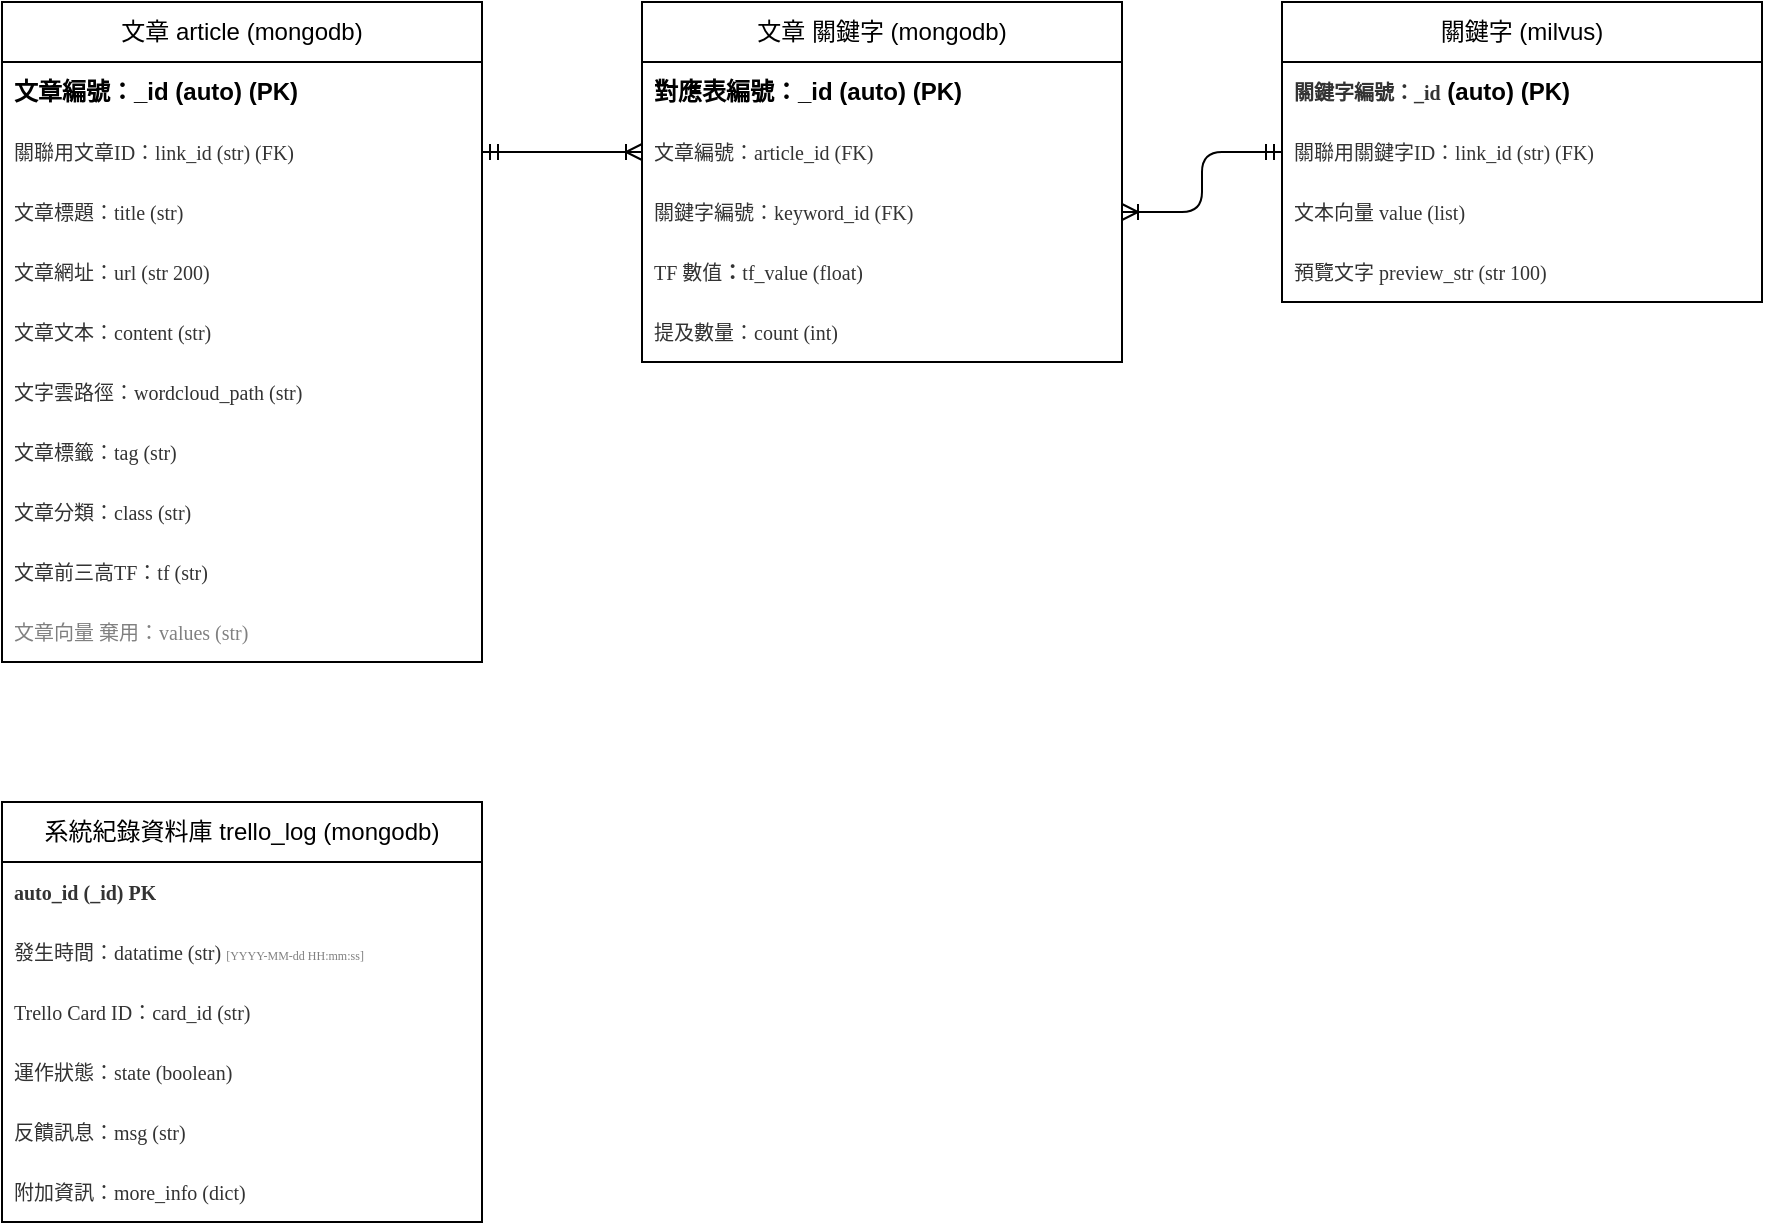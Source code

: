 <mxfile>
    <diagram id="wi_4JhkGPKnoogizR9zR" name="第1頁">
        <mxGraphModel dx="325" dy="224" grid="1" gridSize="10" guides="1" tooltips="1" connect="1" arrows="1" fold="1" page="1" pageScale="1" pageWidth="827" pageHeight="1169" math="0" shadow="0">
            <root>
                <mxCell id="0"/>
                <mxCell id="1" parent="0"/>
                <mxCell id="2" value="文章 article (mongodb)" style="swimlane;fontStyle=0;childLayout=stackLayout;horizontal=1;startSize=30;horizontalStack=0;resizeParent=1;resizeParentMax=0;resizeLast=0;collapsible=1;marginBottom=0;whiteSpace=wrap;html=1;fillColor=#FFFFFF;gradientColor=none;swimlaneFillColor=#FFFFFF;" vertex="1" parent="1">
                    <mxGeometry x="40" y="280" width="240" height="330" as="geometry"/>
                </mxCell>
                <mxCell id="3" value="文章編號：_id (auto) (PK)" style="text;strokeColor=none;fillColor=none;align=left;verticalAlign=middle;spacingLeft=4;spacingRight=4;overflow=hidden;points=[[0,0.5],[1,0.5]];portConstraint=eastwest;rotatable=0;whiteSpace=wrap;html=1;fontStyle=1" vertex="1" parent="2">
                    <mxGeometry y="30" width="240" height="30" as="geometry"/>
                </mxCell>
                <mxCell id="4" value="&lt;span style=&quot;color: rgb(51, 51, 51); font-family: Verdana; font-size: 10px;&quot;&gt;關聯用文章ID：link_id&amp;nbsp;(str) (FK)&lt;/span&gt;" style="text;strokeColor=none;fillColor=none;align=left;verticalAlign=middle;spacingLeft=4;spacingRight=4;overflow=hidden;points=[[0,0.5],[1,0.5]];portConstraint=eastwest;rotatable=0;whiteSpace=wrap;html=1;" vertex="1" parent="2">
                    <mxGeometry y="60" width="240" height="30" as="geometry"/>
                </mxCell>
                <mxCell id="6" value="&lt;span style=&quot;color: rgb(51, 51, 51); font-family: Verdana; font-size: 10px;&quot;&gt;文章標題：&lt;/span&gt;&lt;span style=&quot;color: rgb(51, 51, 51); font-family: Verdana; font-size: 10px;&quot;&gt;title&amp;nbsp;(str)&lt;/span&gt;" style="text;strokeColor=none;fillColor=none;align=left;verticalAlign=middle;spacingLeft=4;spacingRight=4;overflow=hidden;points=[[0,0.5],[1,0.5]];portConstraint=eastwest;rotatable=0;whiteSpace=wrap;html=1;" vertex="1" parent="2">
                    <mxGeometry y="90" width="240" height="30" as="geometry"/>
                </mxCell>
                <mxCell id="7" value="&lt;span style=&quot;border-color: var(--border-color); color: rgb(51, 51, 51); font-family: Verdana; font-size: 10px;&quot;&gt;文章網址：url&lt;/span&gt;&lt;font style=&quot;border-color: var(--border-color); color: rgb(51, 51, 51); font-family: Verdana; font-size: 10px;&quot;&gt;&amp;nbsp;(str 200)&lt;/font&gt;" style="text;strokeColor=none;fillColor=none;align=left;verticalAlign=middle;spacingLeft=4;spacingRight=4;overflow=hidden;points=[[0,0.5],[1,0.5]];portConstraint=eastwest;rotatable=0;whiteSpace=wrap;html=1;" vertex="1" parent="2">
                    <mxGeometry y="120" width="240" height="30" as="geometry"/>
                </mxCell>
                <mxCell id="8" value="&lt;span style=&quot;border-color: var(--border-color); color: rgb(51, 51, 51); font-family: Verdana; font-size: 10px;&quot;&gt;文章文本：content&amp;nbsp;&lt;/span&gt;&lt;font style=&quot;border-color: var(--border-color); color: rgb(51, 51, 51); font-family: Verdana; font-size: 10px;&quot;&gt;(str)&lt;/font&gt;" style="text;strokeColor=none;fillColor=none;align=left;verticalAlign=middle;spacingLeft=4;spacingRight=4;overflow=hidden;points=[[0,0.5],[1,0.5]];portConstraint=eastwest;rotatable=0;whiteSpace=wrap;html=1;" vertex="1" parent="2">
                    <mxGeometry y="150" width="240" height="30" as="geometry"/>
                </mxCell>
                <mxCell id="15" value="&lt;span style=&quot;border-color: var(--border-color); color: rgb(51, 51, 51); font-family: Verdana; font-size: 10px;&quot;&gt;文字雲路徑：wordcloud_path&lt;/span&gt;&lt;font style=&quot;border-color: var(--border-color); color: rgb(51, 51, 51); font-family: Verdana; font-size: 10px;&quot;&gt;&amp;nbsp;(str)&lt;/font&gt;" style="text;strokeColor=none;fillColor=none;align=left;verticalAlign=middle;spacingLeft=4;spacingRight=4;overflow=hidden;points=[[0,0.5],[1,0.5]];portConstraint=eastwest;rotatable=0;whiteSpace=wrap;html=1;" vertex="1" parent="2">
                    <mxGeometry y="180" width="240" height="30" as="geometry"/>
                </mxCell>
                <mxCell id="11" value="&lt;span style=&quot;border-color: var(--border-color); color: rgb(51, 51, 51); font-family: Verdana; font-size: 10px;&quot;&gt;文章標籤：tag&amp;nbsp;&lt;/span&gt;&lt;font style=&quot;border-color: var(--border-color); color: rgb(51, 51, 51); font-family: Verdana; font-size: 10px;&quot;&gt;(str)&lt;/font&gt;" style="text;strokeColor=none;fillColor=none;align=left;verticalAlign=middle;spacingLeft=4;spacingRight=4;overflow=hidden;points=[[0,0.5],[1,0.5]];portConstraint=eastwest;rotatable=0;whiteSpace=wrap;html=1;" vertex="1" parent="2">
                    <mxGeometry y="210" width="240" height="30" as="geometry"/>
                </mxCell>
                <mxCell id="14" value="&lt;span style=&quot;border-color: var(--border-color); color: rgb(51, 51, 51); font-family: Verdana; font-size: 10px;&quot;&gt;文章分類：class&amp;nbsp;&lt;/span&gt;&lt;font style=&quot;border-color: var(--border-color); color: rgb(51, 51, 51); font-family: Verdana; font-size: 10px;&quot;&gt;(str)&lt;/font&gt;" style="text;strokeColor=none;fillColor=none;align=left;verticalAlign=middle;spacingLeft=4;spacingRight=4;overflow=hidden;points=[[0,0.5],[1,0.5]];portConstraint=eastwest;rotatable=0;whiteSpace=wrap;html=1;" vertex="1" parent="2">
                    <mxGeometry y="240" width="240" height="30" as="geometry"/>
                </mxCell>
                <mxCell id="12" value="&lt;span style=&quot;border-color: var(--border-color); color: rgb(51, 51, 51); font-family: Verdana; font-size: 10px;&quot;&gt;文章前三高TF：tf&amp;nbsp;&lt;/span&gt;&lt;font style=&quot;border-color: var(--border-color); color: rgb(51, 51, 51); font-family: Verdana; font-size: 10px;&quot;&gt;(str)&lt;/font&gt;" style="text;strokeColor=none;fillColor=none;align=left;verticalAlign=middle;spacingLeft=4;spacingRight=4;overflow=hidden;points=[[0,0.5],[1,0.5]];portConstraint=eastwest;rotatable=0;whiteSpace=wrap;html=1;" vertex="1" parent="2">
                    <mxGeometry y="270" width="240" height="30" as="geometry"/>
                </mxCell>
                <mxCell id="10" value="&lt;span style=&quot;border-color: var(--border-color); font-family: Verdana; font-size: 10px;&quot;&gt;文章向量 棄用：values&amp;nbsp;&lt;/span&gt;&lt;font style=&quot;border-color: var(--border-color); font-family: Verdana; font-size: 10px;&quot;&gt;(str)&lt;/font&gt;" style="text;strokeColor=none;fillColor=none;align=left;verticalAlign=middle;spacingLeft=4;spacingRight=4;overflow=hidden;points=[[0,0.5],[1,0.5]];portConstraint=eastwest;rotatable=0;whiteSpace=wrap;html=1;fontColor=#808080;" vertex="1" parent="2">
                    <mxGeometry y="300" width="240" height="30" as="geometry"/>
                </mxCell>
                <mxCell id="16" value="文章 關鍵字 (mongodb)" style="swimlane;fontStyle=0;childLayout=stackLayout;horizontal=1;startSize=30;horizontalStack=0;resizeParent=1;resizeParentMax=0;resizeLast=0;collapsible=1;marginBottom=0;whiteSpace=wrap;html=1;swimlaneFillColor=#FFFFFF;" vertex="1" parent="1">
                    <mxGeometry x="360" y="280" width="240" height="180" as="geometry"/>
                </mxCell>
                <mxCell id="51" value="對應表編號：_id (auto) (PK)" style="text;strokeColor=none;fillColor=none;align=left;verticalAlign=middle;spacingLeft=4;spacingRight=4;overflow=hidden;points=[[0,0.5],[1,0.5]];portConstraint=eastwest;rotatable=0;whiteSpace=wrap;html=1;fontStyle=1" vertex="1" parent="16">
                    <mxGeometry y="30" width="240" height="30" as="geometry"/>
                </mxCell>
                <mxCell id="24" value="&lt;font face=&quot;Verdana&quot; color=&quot;#333333&quot;&gt;&lt;span style=&quot;font-size: 10px;&quot;&gt;文章編號：article_id (FK)&lt;/span&gt;&lt;/font&gt;" style="text;strokeColor=none;fillColor=none;align=left;verticalAlign=middle;spacingLeft=4;spacingRight=4;overflow=hidden;points=[[0,0.5],[1,0.5]];portConstraint=eastwest;rotatable=0;whiteSpace=wrap;html=1;fontStyle=0" vertex="1" parent="16">
                    <mxGeometry y="60" width="240" height="30" as="geometry"/>
                </mxCell>
                <mxCell id="25" value="&lt;font face=&quot;Verdana&quot; color=&quot;#333333&quot;&gt;&lt;span style=&quot;font-size: 10px;&quot;&gt;關鍵字編號&lt;/span&gt;&lt;/font&gt;&lt;span style=&quot;color: rgb(51, 51, 51); font-family: Verdana; font-size: 10px;&quot;&gt;：&lt;/span&gt;&lt;font face=&quot;Verdana&quot; color=&quot;#333333&quot;&gt;&lt;span style=&quot;font-size: 10px;&quot;&gt;keyword_id (FK)&lt;/span&gt;&lt;/font&gt;" style="text;strokeColor=none;fillColor=none;align=left;verticalAlign=middle;spacingLeft=4;spacingRight=4;overflow=hidden;points=[[0,0.5],[1,0.5]];portConstraint=eastwest;rotatable=0;whiteSpace=wrap;html=1;fontStyle=0" vertex="1" parent="16">
                    <mxGeometry y="90" width="240" height="30" as="geometry"/>
                </mxCell>
                <mxCell id="26" value="&lt;font face=&quot;Verdana&quot; color=&quot;#333333&quot;&gt;&lt;span style=&quot;font-size: 10px;&quot;&gt;TF 數值&lt;/span&gt;&lt;/font&gt;&lt;span style=&quot;color: rgb(51, 51, 51); font-family: Verdana; font-size: 10px; font-weight: 700;&quot;&gt;：&lt;/span&gt;&lt;font face=&quot;Verdana&quot; color=&quot;#333333&quot;&gt;&lt;span style=&quot;font-size: 10px;&quot;&gt;tf_value (float)&lt;/span&gt;&lt;/font&gt;" style="text;strokeColor=none;fillColor=none;align=left;verticalAlign=middle;spacingLeft=4;spacingRight=4;overflow=hidden;points=[[0,0.5],[1,0.5]];portConstraint=eastwest;rotatable=0;whiteSpace=wrap;html=1;" vertex="1" parent="16">
                    <mxGeometry y="120" width="240" height="30" as="geometry"/>
                </mxCell>
                <mxCell id="27" value="&lt;font style=&quot;&quot; face=&quot;Verdana&quot; color=&quot;#333333&quot;&gt;&lt;span style=&quot;font-size: 10px;&quot;&gt;提及數量&lt;/span&gt;&lt;/font&gt;&lt;span style=&quot;color: rgb(51, 51, 51); font-family: Verdana; font-size: 10px;&quot;&gt;：count (int)&lt;/span&gt;" style="text;strokeColor=none;fillColor=none;align=left;verticalAlign=middle;spacingLeft=4;spacingRight=4;overflow=hidden;points=[[0,0.5],[1,0.5]];portConstraint=eastwest;rotatable=0;whiteSpace=wrap;html=1;" vertex="1" parent="16">
                    <mxGeometry y="150" width="240" height="30" as="geometry"/>
                </mxCell>
                <mxCell id="29" value="關鍵字 (milvus)" style="swimlane;fontStyle=0;childLayout=stackLayout;horizontal=1;startSize=30;horizontalStack=0;resizeParent=1;resizeParentMax=0;resizeLast=0;collapsible=1;marginBottom=0;whiteSpace=wrap;html=1;fillColor=#FFFFFF;swimlaneFillColor=#FFFFFF;" vertex="1" parent="1">
                    <mxGeometry x="680" y="280" width="240" height="150" as="geometry"/>
                </mxCell>
                <mxCell id="31" value="&lt;font face=&quot;Verdana&quot; color=&quot;#333333&quot;&gt;&lt;span style=&quot;font-size: 10px;&quot;&gt;關鍵字編號：_id&lt;/span&gt;&lt;/font&gt;&amp;nbsp;(auto) (PK)" style="text;strokeColor=none;fillColor=none;align=left;verticalAlign=middle;spacingLeft=4;spacingRight=4;overflow=hidden;points=[[0,0.5],[1,0.5]];portConstraint=eastwest;rotatable=0;whiteSpace=wrap;html=1;fontStyle=1" vertex="1" parent="29">
                    <mxGeometry y="30" width="240" height="30" as="geometry"/>
                </mxCell>
                <mxCell id="50" value="&lt;span style=&quot;color: rgb(51, 51, 51); font-family: Verdana; font-size: 10px;&quot;&gt;關聯用&lt;/span&gt;&lt;span style=&quot;color: rgb(51, 51, 51); font-family: Verdana; font-size: 10px;&quot;&gt;關鍵字&lt;/span&gt;&lt;span style=&quot;color: rgb(51, 51, 51); font-family: Verdana; font-size: 10px;&quot;&gt;ID：link_id&amp;nbsp;(str) (FK)&lt;/span&gt;" style="text;strokeColor=none;fillColor=none;align=left;verticalAlign=middle;spacingLeft=4;spacingRight=4;overflow=hidden;points=[[0,0.5],[1,0.5]];portConstraint=eastwest;rotatable=0;whiteSpace=wrap;html=1;" vertex="1" parent="29">
                    <mxGeometry y="60" width="240" height="30" as="geometry"/>
                </mxCell>
                <mxCell id="33" value="&lt;font face=&quot;Verdana&quot; color=&quot;#333333&quot;&gt;&lt;span style=&quot;font-size: 10px;&quot;&gt;文本向量 value (list)&lt;/span&gt;&lt;/font&gt;" style="text;strokeColor=none;fillColor=none;align=left;verticalAlign=middle;spacingLeft=4;spacingRight=4;overflow=hidden;points=[[0,0.5],[1,0.5]];portConstraint=eastwest;rotatable=0;whiteSpace=wrap;html=1;" vertex="1" parent="29">
                    <mxGeometry y="90" width="240" height="30" as="geometry"/>
                </mxCell>
                <mxCell id="34" value="&lt;font face=&quot;Verdana&quot; color=&quot;#333333&quot;&gt;&lt;span style=&quot;font-size: 10px;&quot;&gt;預覽文字 preview_str (str 100)&lt;/span&gt;&lt;/font&gt;" style="text;strokeColor=none;fillColor=none;align=left;verticalAlign=middle;spacingLeft=4;spacingRight=4;overflow=hidden;points=[[0,0.5],[1,0.5]];portConstraint=eastwest;rotatable=0;whiteSpace=wrap;html=1;" vertex="1" parent="29">
                    <mxGeometry y="120" width="240" height="30" as="geometry"/>
                </mxCell>
                <mxCell id="35" style="edgeStyle=orthogonalEdgeStyle;html=1;endArrow=ERoneToMany;endFill=0;startArrow=ERmandOne;startFill=0;entryX=1;entryY=0.5;entryDx=0;entryDy=0;exitX=0;exitY=0.5;exitDx=0;exitDy=0;" edge="1" parent="1" source="50" target="25">
                    <mxGeometry relative="1" as="geometry"/>
                </mxCell>
                <mxCell id="36" style="edgeStyle=orthogonalEdgeStyle;html=1;startArrow=ERmandOne;startFill=0;endArrow=ERoneToMany;endFill=0;exitX=1;exitY=0.5;exitDx=0;exitDy=0;" edge="1" parent="1" source="4" target="24">
                    <mxGeometry relative="1" as="geometry"/>
                </mxCell>
                <mxCell id="37" value="系統紀錄資料庫 trello_log (mongodb)" style="swimlane;fontStyle=0;childLayout=stackLayout;horizontal=1;startSize=30;horizontalStack=0;resizeParent=1;resizeParentMax=0;resizeLast=0;collapsible=1;marginBottom=0;whiteSpace=wrap;html=1;swimlaneFillColor=#FFFFFF;" vertex="1" parent="1">
                    <mxGeometry x="40" y="680" width="240" height="210" as="geometry"/>
                </mxCell>
                <mxCell id="38" value="&lt;span style=&quot;border-color: var(--border-color); color: rgb(51, 51, 51); font-family: Verdana; font-size: 10px;&quot;&gt;auto_id&lt;/span&gt;&lt;font style=&quot;border-color: var(--border-color); color: rgb(51, 51, 51); font-family: Verdana; font-size: 10px;&quot;&gt;&amp;nbsp;(_id) PK&lt;/font&gt;" style="text;strokeColor=none;fillColor=none;align=left;verticalAlign=middle;spacingLeft=4;spacingRight=4;overflow=hidden;points=[[0,0.5],[1,0.5]];portConstraint=eastwest;rotatable=0;whiteSpace=wrap;html=1;fontStyle=1" vertex="1" parent="37">
                    <mxGeometry y="30" width="240" height="30" as="geometry"/>
                </mxCell>
                <mxCell id="40" value="&lt;font style=&quot;font-size: 6px;&quot; face=&quot;Verdana&quot;&gt;&lt;span style=&quot;color: rgb(51, 51, 51); font-size: 10px;&quot;&gt;發生時間：datatime (str) &lt;/span&gt;&lt;font color=&quot;#808080&quot; style=&quot;font-size: 6px;&quot;&gt;[YYYY-MM-dd HH:mm:ss&lt;/font&gt;&lt;/font&gt;&lt;font color=&quot;#808080&quot; style=&quot;font-size: 6px;&quot; face=&quot;Verdana&quot;&gt;]&lt;/font&gt;" style="text;strokeColor=none;fillColor=none;align=left;verticalAlign=middle;spacingLeft=4;spacingRight=4;overflow=hidden;points=[[0,0.5],[1,0.5]];portConstraint=eastwest;rotatable=0;whiteSpace=wrap;html=1;" vertex="1" parent="37">
                    <mxGeometry y="60" width="240" height="30" as="geometry"/>
                </mxCell>
                <mxCell id="41" value="&lt;span style=&quot;border-color: var(--border-color); color: rgb(51, 51, 51); font-family: Verdana; font-size: 10px;&quot;&gt;Trello Card ID：card_id&lt;/span&gt;&lt;font style=&quot;border-color: var(--border-color); color: rgb(51, 51, 51); font-family: Verdana; font-size: 10px;&quot;&gt;&amp;nbsp;(str)&amp;nbsp;&lt;/font&gt;" style="text;strokeColor=none;fillColor=none;align=left;verticalAlign=middle;spacingLeft=4;spacingRight=4;overflow=hidden;points=[[0,0.5],[1,0.5]];portConstraint=eastwest;rotatable=0;whiteSpace=wrap;html=1;" vertex="1" parent="37">
                    <mxGeometry y="90" width="240" height="30" as="geometry"/>
                </mxCell>
                <mxCell id="47" value="&lt;span style=&quot;border-color: var(--border-color); color: rgb(51, 51, 51); font-family: Verdana; font-size: 10px;&quot;&gt;運作狀態：state&lt;/span&gt;&lt;font style=&quot;border-color: var(--border-color); color: rgb(51, 51, 51); font-family: Verdana; font-size: 10px;&quot;&gt;&amp;nbsp;(boolean)&lt;/font&gt;" style="text;strokeColor=none;fillColor=none;align=left;verticalAlign=middle;spacingLeft=4;spacingRight=4;overflow=hidden;points=[[0,0.5],[1,0.5]];portConstraint=eastwest;rotatable=0;whiteSpace=wrap;html=1;" vertex="1" parent="37">
                    <mxGeometry y="120" width="240" height="30" as="geometry"/>
                </mxCell>
                <mxCell id="48" value="&lt;span style=&quot;border-color: var(--border-color); color: rgb(51, 51, 51); font-family: Verdana; font-size: 10px;&quot;&gt;反饋訊息：msg&lt;/span&gt;&lt;font style=&quot;border-color: var(--border-color); color: rgb(51, 51, 51); font-family: Verdana; font-size: 10px;&quot;&gt;&amp;nbsp;(str)&lt;/font&gt;" style="text;strokeColor=none;fillColor=none;align=left;verticalAlign=middle;spacingLeft=4;spacingRight=4;overflow=hidden;points=[[0,0.5],[1,0.5]];portConstraint=eastwest;rotatable=0;whiteSpace=wrap;html=1;" vertex="1" parent="37">
                    <mxGeometry y="150" width="240" height="30" as="geometry"/>
                </mxCell>
                <mxCell id="49" value="&lt;font style=&quot;border-color: var(--border-color); color: rgb(51, 51, 51); font-family: Verdana; font-size: 10px;&quot;&gt;附加資訊：more_info (dict)&lt;/font&gt;" style="text;strokeColor=none;fillColor=none;align=left;verticalAlign=middle;spacingLeft=4;spacingRight=4;overflow=hidden;points=[[0,0.5],[1,0.5]];portConstraint=eastwest;rotatable=0;whiteSpace=wrap;html=1;" vertex="1" parent="37">
                    <mxGeometry y="180" width="240" height="30" as="geometry"/>
                </mxCell>
            </root>
        </mxGraphModel>
    </diagram>
</mxfile>